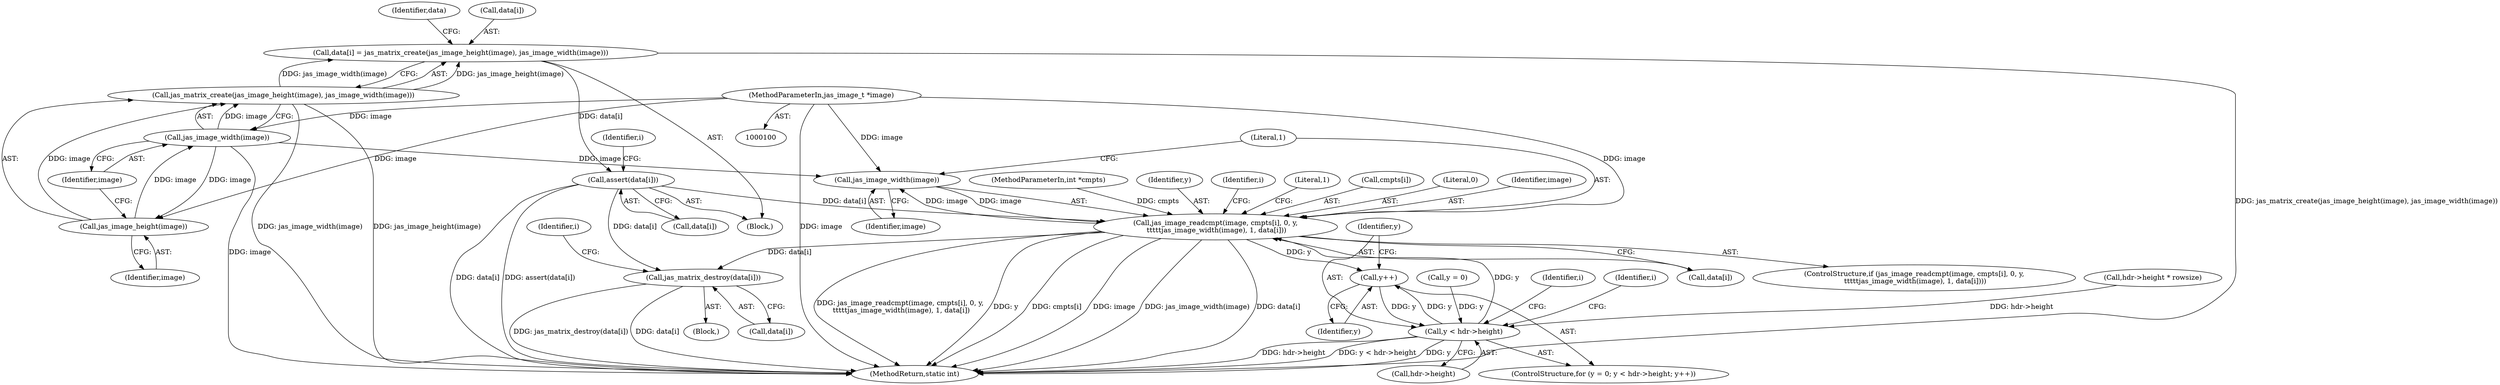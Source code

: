 digraph "0_jasper_411a4068f8c464e883358bf403a3e25158863823_1@pointer" {
"1000127" [label="(Call,data[i] = jas_matrix_create(jas_image_height(image), jas_image_width(image)))"];
"1000131" [label="(Call,jas_matrix_create(jas_image_height(image), jas_image_width(image)))"];
"1000132" [label="(Call,jas_image_height(image))"];
"1000134" [label="(Call,jas_image_width(image))"];
"1000103" [label="(MethodParameterIn,jas_image_t *image)"];
"1000136" [label="(Call,assert(data[i]))"];
"1000191" [label="(Call,jas_image_readcmpt(image, cmpts[i], 0, y,\n \t\t\t\t\tjas_image_width(image), 1, data[i]))"];
"1000177" [label="(Call,y++)"];
"1000172" [label="(Call,y < hdr->height)"];
"1000198" [label="(Call,jas_image_width(image))"];
"1000360" [label="(Call,jas_matrix_destroy(data[i]))"];
"1000200" [label="(Literal,1)"];
"1000201" [label="(Call,data[i])"];
"1000105" [label="(MethodParameterIn,int *cmpts)"];
"1000126" [label="(Block,)"];
"1000178" [label="(Identifier,y)"];
"1000131" [label="(Call,jas_matrix_create(jas_image_height(image), jas_image_width(image)))"];
"1000163" [label="(Call,hdr->height * rowsize)"];
"1000359" [label="(Block,)"];
"1000361" [label="(Call,data[i])"];
"1000197" [label="(Identifier,y)"];
"1000127" [label="(Call,data[i] = jas_matrix_create(jas_image_height(image), jas_image_width(image)))"];
"1000358" [label="(Identifier,i)"];
"1000191" [label="(Call,jas_image_readcmpt(image, cmpts[i], 0, y,\n \t\t\t\t\tjas_image_width(image), 1, data[i]))"];
"1000138" [label="(Identifier,data)"];
"1000188" [label="(Identifier,i)"];
"1000207" [label="(Literal,1)"];
"1000190" [label="(ControlStructure,if (jas_image_readcmpt(image, cmpts[i], 0, y,\n \t\t\t\t\tjas_image_width(image), 1, data[i])))"];
"1000169" [label="(Call,y = 0)"];
"1000134" [label="(Call,jas_image_width(image))"];
"1000125" [label="(Identifier,i)"];
"1000199" [label="(Identifier,image)"];
"1000360" [label="(Call,jas_matrix_destroy(data[i]))"];
"1000133" [label="(Identifier,image)"];
"1000172" [label="(Call,y < hdr->height)"];
"1000135" [label="(Identifier,image)"];
"1000366" [label="(MethodReturn,static int)"];
"1000193" [label="(Call,cmpts[i])"];
"1000174" [label="(Call,hdr->height)"];
"1000196" [label="(Literal,0)"];
"1000192" [label="(Identifier,image)"];
"1000173" [label="(Identifier,y)"];
"1000168" [label="(ControlStructure,for (y = 0; y < hdr->height; y++))"];
"1000103" [label="(MethodParameterIn,jas_image_t *image)"];
"1000177" [label="(Call,y++)"];
"1000132" [label="(Call,jas_image_height(image))"];
"1000198" [label="(Call,jas_image_width(image))"];
"1000137" [label="(Call,data[i])"];
"1000352" [label="(Identifier,i)"];
"1000128" [label="(Call,data[i])"];
"1000136" [label="(Call,assert(data[i]))"];
"1000182" [label="(Identifier,i)"];
"1000127" -> "1000126"  [label="AST: "];
"1000127" -> "1000131"  [label="CFG: "];
"1000128" -> "1000127"  [label="AST: "];
"1000131" -> "1000127"  [label="AST: "];
"1000138" -> "1000127"  [label="CFG: "];
"1000127" -> "1000366"  [label="DDG: jas_matrix_create(jas_image_height(image), jas_image_width(image))"];
"1000131" -> "1000127"  [label="DDG: jas_image_height(image)"];
"1000131" -> "1000127"  [label="DDG: jas_image_width(image)"];
"1000127" -> "1000136"  [label="DDG: data[i]"];
"1000131" -> "1000134"  [label="CFG: "];
"1000132" -> "1000131"  [label="AST: "];
"1000134" -> "1000131"  [label="AST: "];
"1000131" -> "1000366"  [label="DDG: jas_image_height(image)"];
"1000131" -> "1000366"  [label="DDG: jas_image_width(image)"];
"1000132" -> "1000131"  [label="DDG: image"];
"1000134" -> "1000131"  [label="DDG: image"];
"1000132" -> "1000133"  [label="CFG: "];
"1000133" -> "1000132"  [label="AST: "];
"1000135" -> "1000132"  [label="CFG: "];
"1000134" -> "1000132"  [label="DDG: image"];
"1000103" -> "1000132"  [label="DDG: image"];
"1000132" -> "1000134"  [label="DDG: image"];
"1000134" -> "1000135"  [label="CFG: "];
"1000135" -> "1000134"  [label="AST: "];
"1000134" -> "1000366"  [label="DDG: image"];
"1000103" -> "1000134"  [label="DDG: image"];
"1000134" -> "1000198"  [label="DDG: image"];
"1000103" -> "1000100"  [label="AST: "];
"1000103" -> "1000366"  [label="DDG: image"];
"1000103" -> "1000191"  [label="DDG: image"];
"1000103" -> "1000198"  [label="DDG: image"];
"1000136" -> "1000126"  [label="AST: "];
"1000136" -> "1000137"  [label="CFG: "];
"1000137" -> "1000136"  [label="AST: "];
"1000125" -> "1000136"  [label="CFG: "];
"1000136" -> "1000366"  [label="DDG: assert(data[i])"];
"1000136" -> "1000366"  [label="DDG: data[i]"];
"1000136" -> "1000191"  [label="DDG: data[i]"];
"1000136" -> "1000360"  [label="DDG: data[i]"];
"1000191" -> "1000190"  [label="AST: "];
"1000191" -> "1000201"  [label="CFG: "];
"1000192" -> "1000191"  [label="AST: "];
"1000193" -> "1000191"  [label="AST: "];
"1000196" -> "1000191"  [label="AST: "];
"1000197" -> "1000191"  [label="AST: "];
"1000198" -> "1000191"  [label="AST: "];
"1000200" -> "1000191"  [label="AST: "];
"1000201" -> "1000191"  [label="AST: "];
"1000207" -> "1000191"  [label="CFG: "];
"1000188" -> "1000191"  [label="CFG: "];
"1000191" -> "1000366"  [label="DDG: data[i]"];
"1000191" -> "1000366"  [label="DDG: jas_image_readcmpt(image, cmpts[i], 0, y,\n \t\t\t\t\tjas_image_width(image), 1, data[i])"];
"1000191" -> "1000366"  [label="DDG: y"];
"1000191" -> "1000366"  [label="DDG: cmpts[i]"];
"1000191" -> "1000366"  [label="DDG: image"];
"1000191" -> "1000366"  [label="DDG: jas_image_width(image)"];
"1000191" -> "1000177"  [label="DDG: y"];
"1000198" -> "1000191"  [label="DDG: image"];
"1000105" -> "1000191"  [label="DDG: cmpts"];
"1000172" -> "1000191"  [label="DDG: y"];
"1000191" -> "1000198"  [label="DDG: image"];
"1000191" -> "1000360"  [label="DDG: data[i]"];
"1000177" -> "1000168"  [label="AST: "];
"1000177" -> "1000178"  [label="CFG: "];
"1000178" -> "1000177"  [label="AST: "];
"1000173" -> "1000177"  [label="CFG: "];
"1000177" -> "1000172"  [label="DDG: y"];
"1000172" -> "1000177"  [label="DDG: y"];
"1000172" -> "1000168"  [label="AST: "];
"1000172" -> "1000174"  [label="CFG: "];
"1000173" -> "1000172"  [label="AST: "];
"1000174" -> "1000172"  [label="AST: "];
"1000182" -> "1000172"  [label="CFG: "];
"1000352" -> "1000172"  [label="CFG: "];
"1000172" -> "1000366"  [label="DDG: y < hdr->height"];
"1000172" -> "1000366"  [label="DDG: y"];
"1000172" -> "1000366"  [label="DDG: hdr->height"];
"1000169" -> "1000172"  [label="DDG: y"];
"1000163" -> "1000172"  [label="DDG: hdr->height"];
"1000198" -> "1000199"  [label="CFG: "];
"1000199" -> "1000198"  [label="AST: "];
"1000200" -> "1000198"  [label="CFG: "];
"1000360" -> "1000359"  [label="AST: "];
"1000360" -> "1000361"  [label="CFG: "];
"1000361" -> "1000360"  [label="AST: "];
"1000358" -> "1000360"  [label="CFG: "];
"1000360" -> "1000366"  [label="DDG: data[i]"];
"1000360" -> "1000366"  [label="DDG: jas_matrix_destroy(data[i])"];
}
